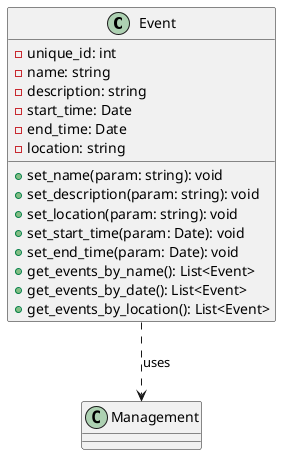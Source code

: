 @startuml

class Event {
  -unique_id: int  
  -name: string
  -description: string
  -start_time: Date
  -end_time: Date
  -location: string
  +set_name(param: string): void
  +set_description(param: string): void
  +set_location(param: string): void
  +set_start_time(param: Date): void
  +set_end_time(param: Date): void
  +get_events_by_name(): List<Event>
  +get_events_by_date(): List<Event>
  +get_events_by_location(): List<Event>
}

Event ..> Management: uses

@enduml
